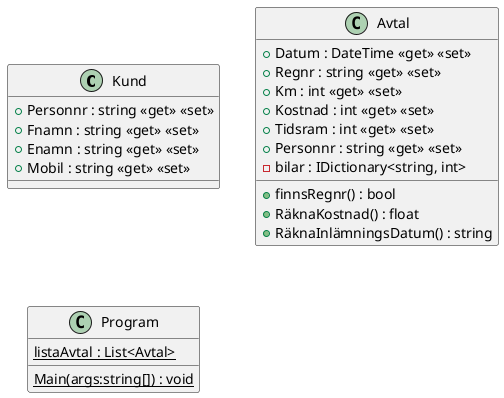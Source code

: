 @startuml
class Kund {
    + Personnr : string <<get>> <<set>>
    + Fnamn : string <<get>> <<set>>
    + Enamn : string <<get>> <<set>>
    + Mobil : string <<get>> <<set>>
}
class Avtal {
    + Datum : DateTime <<get>> <<set>>
    + Regnr : string <<get>> <<set>>
    + Km : int <<get>> <<set>>
    + Kostnad : int <<get>> <<set>>
    + Tidsram : int <<get>> <<set>>
    + Personnr : string <<get>> <<set>>
    + finnsRegnr() : bool
    - bilar : IDictionary<string, int>
    + RäknaKostnad() : float
    + RäknaInlämningsDatum() : string
}
class Program {
    {static} listaAvtal : List<Avtal>
    {static} Main(args:string[]) : void
}
@enduml
